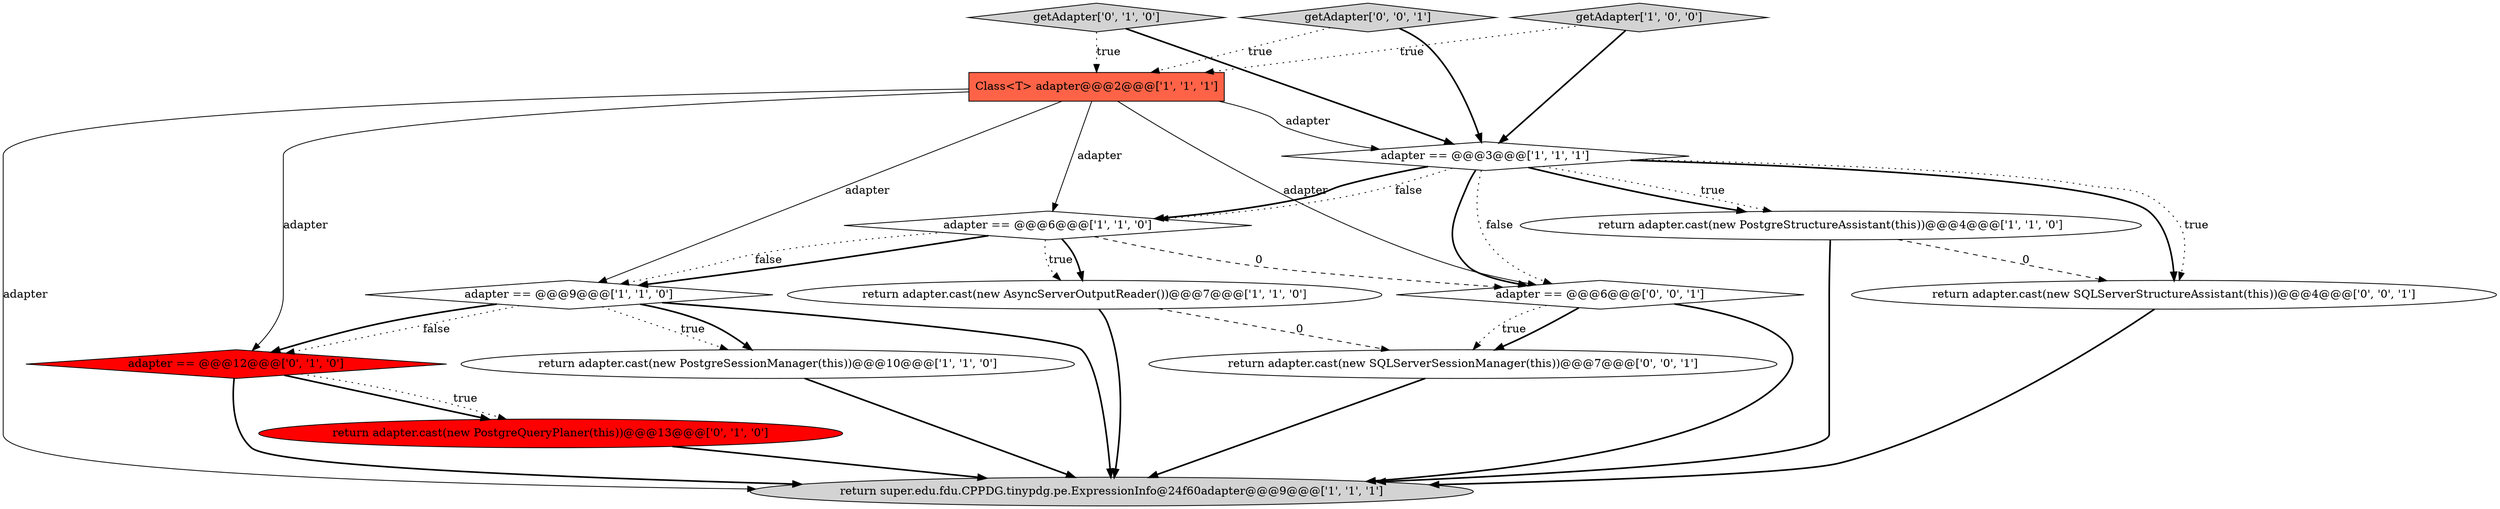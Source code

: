 digraph {
4 [style = filled, label = "return super.edu.fdu.CPPDG.tinypdg.pe.ExpressionInfo@24f60adapter@@@9@@@['1', '1', '1']", fillcolor = lightgray, shape = ellipse image = "AAA0AAABBB1BBB"];
9 [style = filled, label = "adapter == @@@12@@@['0', '1', '0']", fillcolor = red, shape = diamond image = "AAA1AAABBB2BBB"];
2 [style = filled, label = "Class<T> adapter@@@2@@@['1', '1', '1']", fillcolor = tomato, shape = box image = "AAA0AAABBB1BBB"];
14 [style = filled, label = "return adapter.cast(new SQLServerSessionManager(this))@@@7@@@['0', '0', '1']", fillcolor = white, shape = ellipse image = "AAA0AAABBB3BBB"];
6 [style = filled, label = "adapter == @@@9@@@['1', '1', '0']", fillcolor = white, shape = diamond image = "AAA0AAABBB1BBB"];
5 [style = filled, label = "return adapter.cast(new AsyncServerOutputReader())@@@7@@@['1', '1', '0']", fillcolor = white, shape = ellipse image = "AAA0AAABBB1BBB"];
3 [style = filled, label = "adapter == @@@3@@@['1', '1', '1']", fillcolor = white, shape = diamond image = "AAA0AAABBB1BBB"];
1 [style = filled, label = "getAdapter['1', '0', '0']", fillcolor = lightgray, shape = diamond image = "AAA0AAABBB1BBB"];
0 [style = filled, label = "adapter == @@@6@@@['1', '1', '0']", fillcolor = white, shape = diamond image = "AAA0AAABBB1BBB"];
10 [style = filled, label = "getAdapter['0', '1', '0']", fillcolor = lightgray, shape = diamond image = "AAA0AAABBB2BBB"];
13 [style = filled, label = "adapter == @@@6@@@['0', '0', '1']", fillcolor = white, shape = diamond image = "AAA0AAABBB3BBB"];
15 [style = filled, label = "getAdapter['0', '0', '1']", fillcolor = lightgray, shape = diamond image = "AAA0AAABBB3BBB"];
8 [style = filled, label = "return adapter.cast(new PostgreStructureAssistant(this))@@@4@@@['1', '1', '0']", fillcolor = white, shape = ellipse image = "AAA0AAABBB1BBB"];
7 [style = filled, label = "return adapter.cast(new PostgreSessionManager(this))@@@10@@@['1', '1', '0']", fillcolor = white, shape = ellipse image = "AAA0AAABBB1BBB"];
11 [style = filled, label = "return adapter.cast(new PostgreQueryPlaner(this))@@@13@@@['0', '1', '0']", fillcolor = red, shape = ellipse image = "AAA1AAABBB2BBB"];
12 [style = filled, label = "return adapter.cast(new SQLServerStructureAssistant(this))@@@4@@@['0', '0', '1']", fillcolor = white, shape = ellipse image = "AAA0AAABBB3BBB"];
5->14 [style = dashed, label="0"];
0->5 [style = dotted, label="true"];
9->11 [style = bold, label=""];
0->6 [style = bold, label=""];
0->6 [style = dotted, label="false"];
2->4 [style = solid, label="adapter"];
2->0 [style = solid, label="adapter"];
15->2 [style = dotted, label="true"];
9->11 [style = dotted, label="true"];
9->4 [style = bold, label=""];
11->4 [style = bold, label=""];
1->3 [style = bold, label=""];
6->9 [style = dotted, label="false"];
2->9 [style = solid, label="adapter"];
10->3 [style = bold, label=""];
8->12 [style = dashed, label="0"];
7->4 [style = bold, label=""];
3->12 [style = bold, label=""];
15->3 [style = bold, label=""];
2->6 [style = solid, label="adapter"];
3->0 [style = dotted, label="false"];
3->0 [style = bold, label=""];
6->4 [style = bold, label=""];
12->4 [style = bold, label=""];
10->2 [style = dotted, label="true"];
3->12 [style = dotted, label="true"];
3->8 [style = bold, label=""];
5->4 [style = bold, label=""];
0->13 [style = dashed, label="0"];
2->3 [style = solid, label="adapter"];
6->7 [style = dotted, label="true"];
3->13 [style = bold, label=""];
8->4 [style = bold, label=""];
6->9 [style = bold, label=""];
1->2 [style = dotted, label="true"];
6->7 [style = bold, label=""];
3->8 [style = dotted, label="true"];
13->14 [style = dotted, label="true"];
3->13 [style = dotted, label="false"];
13->14 [style = bold, label=""];
2->13 [style = solid, label="adapter"];
0->5 [style = bold, label=""];
14->4 [style = bold, label=""];
13->4 [style = bold, label=""];
}
